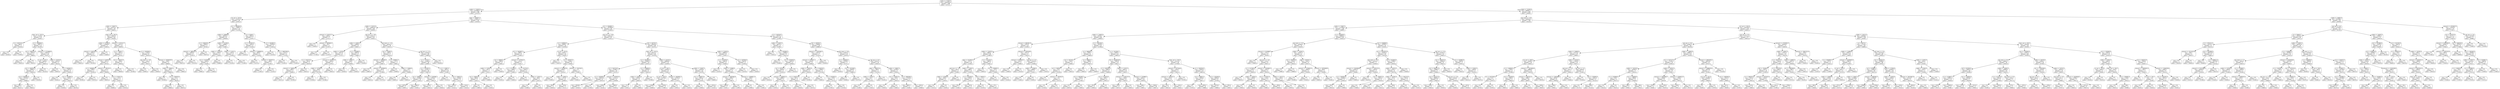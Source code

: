 digraph Tree {
node [shape=box, style="rounded", color="black", fontname=helvetica] ;
edge [fontname=helvetica] ;
0 [label="settle <= 13282.5\nmse = 2042252.8\nsamples = 589\nvalue = 13713.1"] ;
1 [label="settle <= 11605.0\nmse = 813589.5\nsamples = 186\nvalue = 12112.6"] ;
0 -> 1 [labeldistance=2.5, labelangle=45, headlabel="True"] ;
2 [label="cnt_val <= 101.8\nmse = 232521.0\nsamples = 45\nvalue = 10701.4"] ;
1 -> 2 ;
3 [label="settle <= 10457.5\nmse = 142375.2\nsamples = 30\nvalue = 10463.1"] ;
2 -> 3 ;
4 [label="town_val <= 101.4\nmse = 17105.0\nsamples = 14\nvalue = 10164.3"] ;
3 -> 4 ;
5 [label="oi <= 267533.0\nmse = 800.0\nsamples = 2\nvalue = 10330.0"] ;
4 -> 5 ;
6 [label="mse = 0.0\nsamples = 1\nvalue = 10350.0"] ;
5 -> 6 ;
7 [label="mse = 0.0\nsamples = 1\nvalue = 10290.0"] ;
5 -> 7 ;
8 [label="oi <= 240060.0\nmse = 14817.2\nsamples = 12\nvalue = 10139.5"] ;
4 -> 8 ;
9 [label="vol <= 366352.0\nmse = 2025.0\nsamples = 2\nvalue = 9980.0"] ;
8 -> 9 ;
10 [label="mse = 0.0\nsamples = 1\nvalue = 10025.0"] ;
9 -> 10 ;
11 [label="mse = 0.0\nsamples = 1\nvalue = 9935.0"] ;
9 -> 11 ;
12 [label="amount <= 1715869.6\nmse = 13097.8\nsamples = 10\nvalue = 10157.2"] ;
8 -> 12 ;
13 [label="nt_val <= 101.5\nmse = 8836.0\nsamples = 5\nvalue = 10097.0"] ;
12 -> 13 ;
14 [label="vol <= 320035.0\nmse = 10992.2\nsamples = 4\nvalue = 10093.8"] ;
13 -> 14 ;
15 [label="vol <= 283095.0\nmse = 15534.0\nsamples = 3\nvalue = 10066.0"] ;
14 -> 15 ;
16 [label="mse = 506.2\nsamples = 2\nvalue = 10127.5"] ;
15 -> 16 ;
17 [label="mse = 0.0\nsamples = 1\nvalue = 9820.0"] ;
15 -> 17 ;
18 [label="mse = 0.0\nsamples = 1\nvalue = 10140.0"] ;
14 -> 18 ;
19 [label="mse = 0.0\nsamples = 1\nvalue = 10110.0"] ;
13 -> 19 ;
20 [label="settle <= 10150.0\nmse = 8225.0\nsamples = 5\nvalue = 10232.5"] ;
12 -> 20 ;
21 [label="mse = 0.0\nsamples = 1\nvalue = 10035.0"] ;
20 -> 21 ;
22 [label="oi <= 242665.0\nmse = 3031.6\nsamples = 4\nvalue = 10260.7"] ;
20 -> 22 ;
23 [label="mse = 0.0\nsamples = 1\nvalue = 10365.0"] ;
22 -> 23 ;
24 [label="vol <= 352985.0\nmse = 1422.2\nsamples = 3\nvalue = 10243.3"] ;
22 -> 24 ;
25 [label="mse = 0.0\nsamples = 1\nvalue = 10190.0"] ;
24 -> 25 ;
26 [label="mse = 0.0\nsamples = 2\nvalue = 10270.0"] ;
24 -> 26 ;
27 [label="town_val <= 101.4\nmse = 74803.5\nsamples = 16\nvalue = 10790.2"] ;
3 -> 27 ;
28 [label="settle <= 11190.0\nmse = 172836.0\nsamples = 3\nvalue = 11093.0"] ;
27 -> 28 ;
29 [label="amount <= 603755.5\nmse = 2450.0\nsamples = 2\nvalue = 10755.0"] ;
28 -> 29 ;
30 [label="mse = 0.0\nsamples = 1\nvalue = 10825.0"] ;
29 -> 30 ;
31 [label="mse = 0.0\nsamples = 1\nvalue = 10720.0"] ;
29 -> 31 ;
32 [label="mse = 0.0\nsamples = 1\nvalue = 11600.0"] ;
28 -> 32 ;
33 [label="amount <= 971517.7\nmse = 6571.5\nsamples = 13\nvalue = 10695.6"] ;
27 -> 33 ;
34 [label="pi <= 33043.7\nmse = 2833.3\nsamples = 7\nvalue = 10741.7"] ;
33 -> 34 ;
35 [label="amount <= 624531.2\nmse = 1813.3\nsamples = 5\nvalue = 10722.1"] ;
34 -> 35 ;
36 [label="oi <= 200982.0\nmse = 200.0\nsamples = 2\nvalue = 10765.0"] ;
35 -> 36 ;
37 [label="mse = 0.0\nsamples = 1\nvalue = 10785.0"] ;
36 -> 37 ;
38 [label="mse = 0.0\nsamples = 1\nvalue = 10755.0"] ;
36 -> 38 ;
39 [label="amount <= 795125.2\nmse = 612.5\nsamples = 3\nvalue = 10690.0"] ;
35 -> 39 ;
40 [label="mse = 0.0\nsamples = 1\nvalue = 10655.0"] ;
39 -> 40 ;
41 [label="vol <= 177611.0\nmse = 272.2\nsamples = 2\nvalue = 10701.7"] ;
39 -> 41 ;
42 [label="mse = 0.0\nsamples = 1\nvalue = 10690.0"] ;
41 -> 42 ;
43 [label="mse = 0.0\nsamples = 1\nvalue = 10725.0"] ;
41 -> 43 ;
44 [label="vol <= 138327.0\nmse = 400.0\nsamples = 2\nvalue = 10810.0"] ;
34 -> 44 ;
45 [label="mse = 0.0\nsamples = 1\nvalue = 10830.0"] ;
44 -> 45 ;
46 [label="mse = 0.0\nsamples = 1\nvalue = 10790.0"] ;
44 -> 46 ;
47 [label="oi <= 242099.0\nmse = 5148.0\nsamples = 6\nvalue = 10636.4"] ;
33 -> 47 ;
48 [label="ppi_mom <= -0.6\nmse = 1056.2\nsamples = 2\nvalue = 10527.5"] ;
47 -> 48 ;
49 [label="mse = 0.0\nsamples = 1\nvalue = 10495.0"] ;
48 -> 49 ;
50 [label="mse = 0.0\nsamples = 1\nvalue = 10560.0"] ;
48 -> 50 ;
51 [label="amount <= 2050678.9\nmse = 140.0\nsamples = 4\nvalue = 10680.0"] ;
47 -> 51 ;
52 [label="settle <= 10662.5\nmse = 104.7\nsamples = 3\nvalue = 10683.8"] ;
51 -> 52 ;
53 [label="mse = 0.0\nsamples = 1\nvalue = 10700.0"] ;
52 -> 53 ;
54 [label="vol <= 218670.0\nmse = 22.2\nsamples = 2\nvalue = 10678.3"] ;
52 -> 54 ;
55 [label="mse = 0.0\nsamples = 1\nvalue = 10685.0"] ;
54 -> 55 ;
56 [label="mse = 0.0\nsamples = 1\nvalue = 10675.0"] ;
54 -> 56 ;
57 [label="mse = 0.0\nsamples = 1\nvalue = 10665.0"] ;
51 -> 57 ;
58 [label="m1 <= 402043.0\nmse = 71887.6\nsamples = 15\nvalue = 11178.2"] ;
2 -> 58 ;
59 [label="settle <= 10900.0\nmse = 38432.2\nsamples = 8\nvalue = 10958.6"] ;
58 -> 59 ;
60 [label="oi <= 226034.0\nmse = 6056.2\nsamples = 3\nvalue = 10742.5"] ;
59 -> 60 ;
61 [label="amount <= 489152.2\nmse = 6050.0\nsamples = 2\nvalue = 10765.0"] ;
60 -> 61 ;
62 [label="mse = 0.0\nsamples = 1\nvalue = 10875.0"] ;
61 -> 62 ;
63 [label="mse = 0.0\nsamples = 1\nvalue = 10710.0"] ;
61 -> 63 ;
64 [label="mse = 0.0\nsamples = 1\nvalue = 10675.0"] ;
60 -> 64 ;
65 [label="settle <= 11140.0\nmse = 14984.7\nsamples = 5\nvalue = 11082.1"] ;
59 -> 65 ;
66 [label="settle <= 11025.0\nmse = 1764.0\nsamples = 3\nvalue = 11009.0"] ;
65 -> 66 ;
67 [label="vol <= 131369.0\nmse = 2005.6\nsamples = 2\nvalue = 11028.3"] ;
66 -> 67 ;
68 [label="mse = 0.0\nsamples = 1\nvalue = 10965.0"] ;
67 -> 68 ;
69 [label="mse = 0.0\nsamples = 1\nvalue = 11060.0"] ;
67 -> 69 ;
70 [label="mse = 0.0\nsamples = 1\nvalue = 10980.0"] ;
66 -> 70 ;
71 [label="settle <= 11297.5\nmse = 1225.0\nsamples = 2\nvalue = 11265.0"] ;
65 -> 71 ;
72 [label="mse = 0.0\nsamples = 1\nvalue = 11230.0"] ;
71 -> 72 ;
73 [label="mse = 0.0\nsamples = 1\nvalue = 11300.0"] ;
71 -> 73 ;
74 [label="pi <= 9249.5\nmse = 8942.6\nsamples = 7\nvalue = 11397.7"] ;
58 -> 74 ;
75 [label="oi <= 227023.0\nmse = 2925.0\nsamples = 4\nvalue = 11350.0"] ;
74 -> 75 ;
76 [label="mse = 0.0\nsamples = 1\nvalue = 11455.0"] ;
75 -> 76 ;
77 [label="amount <= 668903.6\nmse = 864.0\nsamples = 3\nvalue = 11329.0"] ;
75 -> 77 ;
78 [label="mse = 0.0\nsamples = 1\nvalue = 11275.0"] ;
77 -> 78 ;
79 [label="amount <= 762075.4\nmse = 168.8\nsamples = 2\nvalue = 11342.5"] ;
77 -> 79 ;
80 [label="mse = 0.0\nsamples = 1\nvalue = 11365.0"] ;
79 -> 80 ;
81 [label="mse = 0.0\nsamples = 1\nvalue = 11335.0"] ;
79 -> 81 ;
82 [label="oi <= 126385.0\nmse = 10150.0\nsamples = 3\nvalue = 11455.0"] ;
74 -> 82 ;
83 [label="mse = 0.0\nsamples = 1\nvalue = 11570.0"] ;
82 -> 83 ;
84 [label="m2 <= 2087200.0\nmse = 2222.2\nsamples = 2\nvalue = 11378.3"] ;
82 -> 84 ;
85 [label="mse = 0.0\nsamples = 1\nvalue = 11345.0"] ;
84 -> 85 ;
86 [label="mse = 0.0\nsamples = 1\nvalue = 11445.0"] ;
84 -> 86 ;
87 [label="gdp <= 329657.2\nmse = 214811.4\nsamples = 141\nvalue = 12534.0"] ;
1 -> 87 ;
88 [label="settle <= 12215.0\nmse = 104614.9\nsamples = 48\nvalue = 12959.4"] ;
87 -> 88 ;
89 [label="amount <= 510717.3\nmse = 2605.6\nsamples = 3\nvalue = 11711.7"] ;
88 -> 89 ;
90 [label="mse = 0.0\nsamples = 1\nvalue = 11640.0"] ;
89 -> 90 ;
91 [label="amount <= 805662.2\nmse = 56.2\nsamples = 2\nvalue = 11747.5"] ;
89 -> 91 ;
92 [label="mse = 0.0\nsamples = 1\nvalue = 11740.0"] ;
91 -> 92 ;
93 [label="mse = 0.0\nsamples = 1\nvalue = 11755.0"] ;
91 -> 93 ;
94 [label="ppi_accu <= -4.6\nmse = 35267.3\nsamples = 45\nvalue = 13016.1"] ;
88 -> 94 ;
95 [label="settle <= 12922.5\nmse = 22856.2\nsamples = 9\nvalue = 12807.5"] ;
94 -> 95 ;
96 [label="settle <= 12720.0\nmse = 4527.6\nsamples = 6\nvalue = 12722.1"] ;
95 -> 96 ;
97 [label="oi <= 124175.0\nmse = 825.0\nsamples = 3\nvalue = 12670.0"] ;
96 -> 97 ;
98 [label="amount <= 166913.3\nmse = 200.0\nsamples = 2\nvalue = 12685.0"] ;
97 -> 98 ;
99 [label="mse = 0.0\nsamples = 1\nvalue = 12675.0"] ;
98 -> 99 ;
100 [label="mse = 0.0\nsamples = 1\nvalue = 12705.0"] ;
98 -> 100 ;
101 [label="mse = 0.0\nsamples = 1\nvalue = 12625.0"] ;
97 -> 101 ;
102 [label="amount <= 221657.6\nmse = 1005.6\nsamples = 3\nvalue = 12791.7"] ;
96 -> 102 ;
103 [label="settle <= 12760.0\nmse = 100.0\nsamples = 2\nvalue = 12770.0"] ;
102 -> 103 ;
104 [label="mse = 0.0\nsamples = 1\nvalue = 12760.0"] ;
103 -> 104 ;
105 [label="mse = 0.0\nsamples = 1\nvalue = 12780.0"] ;
103 -> 105 ;
106 [label="mse = 0.0\nsamples = 1\nvalue = 12835.0"] ;
102 -> 106 ;
107 [label="oi <= 135098.0\nmse = 8955.6\nsamples = 3\nvalue = 13006.7"] ;
95 -> 107 ;
108 [label="settle <= 12962.5\nmse = 100.0\nsamples = 2\nvalue = 12940.0"] ;
107 -> 108 ;
109 [label="mse = 0.0\nsamples = 1\nvalue = 12930.0"] ;
108 -> 109 ;
110 [label="mse = 0.0\nsamples = 1\nvalue = 12950.0"] ;
108 -> 110 ;
111 [label="mse = 0.0\nsamples = 1\nvalue = 13140.0"] ;
107 -> 111 ;
112 [label="ppi_mom <= -1.0\nmse = 28322.4\nsamples = 36\nvalue = 13053.4"] ;
94 -> 112 ;
113 [label="vol <= 37005.0\nmse = 1665.2\nsamples = 7\nvalue = 12834.4"] ;
112 -> 113 ;
114 [label="amount <= 185064.0\nmse = 1368.8\nsamples = 4\nvalue = 12807.5"] ;
113 -> 114 ;
115 [label="mse = 0.0\nsamples = 1\nvalue = 12865.0"] ;
114 -> 115 ;
116 [label="amount <= 203844.9\nmse = 355.6\nsamples = 3\nvalue = 12788.3"] ;
114 -> 116 ;
117 [label="mse = 0.0\nsamples = 1\nvalue = 12815.0"] ;
116 -> 117 ;
118 [label="mse = 0.0\nsamples = 2\nvalue = 12775.0"] ;
116 -> 118 ;
119 [label="oi <= 145861.0\nmse = 517.2\nsamples = 3\nvalue = 12861.2"] ;
113 -> 119 ;
120 [label="mse = 0.0\nsamples = 1\nvalue = 12900.0"] ;
119 -> 120 ;
121 [label="settle <= 12840.0\nmse = 22.2\nsamples = 2\nvalue = 12848.3"] ;
119 -> 121 ;
122 [label="mse = 0.0\nsamples = 1\nvalue = 12845.0"] ;
121 -> 122 ;
123 [label="mse = 0.0\nsamples = 1\nvalue = 12855.0"] ;
121 -> 123 ;
124 [label="ppi_accu <= 3.5\nmse = 23438.0\nsamples = 29\nvalue = 13089.9"] ;
112 -> 124 ;
125 [label="si <= 77722.2\nmse = 19340.9\nsamples = 28\nvalue = 13099.7"] ;
124 -> 125 ;
126 [label="oi <= 143397.0\nmse = 21322.2\nsamples = 18\nvalue = 13067.9"] ;
125 -> 126 ;
127 [label="vol <= 34082.0\nmse = 15184.0\nsamples = 14\nvalue = 13104.3"] ;
126 -> 127 ;
128 [label="mse = 6074.0\nsamples = 7\nvalue = 12997.1"] ;
127 -> 128 ;
129 [label="mse = 2962.9\nsamples = 7\nvalue = 13204.3"] ;
127 -> 129 ;
130 [label="amount <= 539788.1\nmse = 4756.0\nsamples = 4\nvalue = 12857.0"] ;
126 -> 130 ;
131 [label="mse = 3516.7\nsamples = 3\nvalue = 12815.0"] ;
130 -> 131 ;
132 [label="mse = 0.0\nsamples = 1\nvalue = 12920.0"] ;
130 -> 132 ;
133 [label="pi <= 13997.4\nmse = 4633.1\nsamples = 10\nvalue = 13182.7"] ;
125 -> 133 ;
134 [label="mse = 0.0\nsamples = 1\nvalue = 13315.0"] ;
133 -> 134 ;
135 [label="vol <= 29453.0\nmse = 3438.9\nsamples = 9\nvalue = 13171.7"] ;
133 -> 135 ;
136 [label="mse = 3475.0\nsamples = 5\nvalue = 13152.5"] ;
135 -> 136 ;
137 [label="mse = 1162.5\nsamples = 4\nvalue = 13210.0"] ;
135 -> 137 ;
138 [label="mse = 0.0\nsamples = 1\nvalue = 12630.0"] ;
124 -> 138 ;
139 [label="m1 <= 459995.1\nmse = 145398.8\nsamples = 93\nvalue = 12340.9"] ;
87 -> 139 ;
140 [label="ppi_accu <= -4.8\nmse = 69923.4\nsamples = 67\nvalue = 12191.2"] ;
139 -> 140 ;
141 [label="oi <= 129944.0\nmse = 8928.1\nsamples = 19\nvalue = 11978.8"] ;
140 -> 141 ;
142 [label="m1 <= 363605.3\nmse = 2085.2\nsamples = 9\nvalue = 11904.3"] ;
141 -> 142 ;
143 [label="vol <= 44682.0\nmse = 1660.9\nsamples = 4\nvalue = 11891.2"] ;
142 -> 143 ;
144 [label="settle <= 11932.5\nmse = 547.2\nsamples = 3\nvalue = 11911.7"] ;
143 -> 144 ;
145 [label="vol <= 29043.0\nmse = 468.8\nsamples = 2\nvalue = 11922.5"] ;
144 -> 145 ;
146 [label="mse = 0.0\nsamples = 1\nvalue = 11885.0"] ;
145 -> 146 ;
147 [label="mse = 0.0\nsamples = 1\nvalue = 11935.0"] ;
145 -> 147 ;
148 [label="mse = 0.0\nsamples = 1\nvalue = 11890.0"] ;
144 -> 148 ;
149 [label="mse = 0.0\nsamples = 1\nvalue = 11830.0"] ;
143 -> 149 ;
150 [label="amount <= 127916.4\nmse = 2122.2\nsamples = 5\nvalue = 11921.7"] ;
142 -> 150 ;
151 [label="oi <= 117360.0\nmse = 1806.2\nsamples = 2\nvalue = 11892.5"] ;
150 -> 151 ;
152 [label="mse = 0.0\nsamples = 1\nvalue = 11935.0"] ;
151 -> 152 ;
153 [label="mse = 0.0\nsamples = 1\nvalue = 11850.0"] ;
151 -> 153 ;
154 [label="oi <= 112735.0\nmse = 1642.2\nsamples = 3\nvalue = 11936.2"] ;
150 -> 154 ;
155 [label="mse = 0.0\nsamples = 1\nvalue = 12005.0"] ;
154 -> 155 ;
156 [label="settle <= 11957.5\nmse = 88.9\nsamples = 2\nvalue = 11913.3"] ;
154 -> 156 ;
157 [label="mse = 0.0\nsamples = 1\nvalue = 11900.0"] ;
156 -> 157 ;
158 [label="mse = 0.0\nsamples = 1\nvalue = 11920.0"] ;
156 -> 158 ;
159 [label="nt_val <= 101.8\nmse = 6583.3\nsamples = 10\nvalue = 12036.7"] ;
141 -> 159 ;
160 [label="mse = 0.0\nsamples = 1\nvalue = 11825.0"] ;
159 -> 160 ;
161 [label="oi <= 149707.0\nmse = 4180.1\nsamples = 9\nvalue = 12049.1"] ;
159 -> 161 ;
162 [label="amount <= 103852.8\nmse = 2358.3\nsamples = 7\nvalue = 12076.2"] ;
161 -> 162 ;
163 [label="mse = 0.0\nsamples = 1\nvalue = 11995.0"] ;
162 -> 163 ;
164 [label="settle <= 12082.5\nmse = 1371.9\nsamples = 6\nvalue = 12090.9"] ;
162 -> 164 ;
165 [label="mse = 394.0\nsamples = 3\nvalue = 12054.0"] ;
164 -> 165 ;
166 [label="mse = 105.6\nsamples = 3\nvalue = 12121.7"] ;
164 -> 166 ;
167 [label="amount <= 193730.5\nmse = 4.7\nsamples = 2\nvalue = 11961.2"] ;
161 -> 167 ;
168 [label="mse = 0.0\nsamples = 1\nvalue = 11965.0"] ;
167 -> 168 ;
169 [label="mse = 0.0\nsamples = 1\nvalue = 11960.0"] ;
167 -> 169 ;
170 [label="m0 <= 64735.9\nmse = 69242.8\nsamples = 48\nvalue = 12274.1"] ;
140 -> 170 ;
171 [label="town_val <= 101.9\nmse = 69227.2\nsamples = 40\nvalue = 12314.8"] ;
170 -> 171 ;
172 [label="oi <= 191226.0\nmse = 42095.2\nsamples = 19\nvalue = 12435.3"] ;
171 -> 172 ;
173 [label="oi <= 163110.0\nmse = 37395.7\nsamples = 14\nvalue = 12372.1"] ;
172 -> 173 ;
174 [label="oi <= 150589.0\nmse = 38314.4\nsamples = 6\nvalue = 12475.4"] ;
173 -> 174 ;
175 [label="mse = 26540.2\nsamples = 5\nvalue = 12418.5"] ;
174 -> 175 ;
176 [label="mse = 0.0\nsamples = 1\nvalue = 12760.0"] ;
174 -> 176 ;
177 [label="amount <= 935874.5\nmse = 15121.4\nsamples = 8\nvalue = 12268.8"] ;
173 -> 177 ;
178 [label="mse = 9394.4\nsamples = 6\nvalue = 12218.3"] ;
177 -> 178 ;
179 [label="mse = 1800.0\nsamples = 2\nvalue = 12420.0"] ;
177 -> 179 ;
180 [label="oi <= 234849.0\nmse = 8218.8\nsamples = 5\nvalue = 12625.0"] ;
172 -> 180 ;
181 [label="settle <= 12655.0\nmse = 5470.4\nsamples = 4\nvalue = 12602.9"] ;
180 -> 181 ;
182 [label="mse = 717.2\nsamples = 3\nvalue = 12541.2"] ;
181 -> 182 ;
183 [label="mse = 0.0\nsamples = 1\nvalue = 12685.0"] ;
181 -> 183 ;
184 [label="mse = 0.0\nsamples = 1\nvalue = 12780.0"] ;
180 -> 184 ;
185 [label="settle <= 12235.0\nmse = 68604.8\nsamples = 21\nvalue = 12204.6"] ;
171 -> 185 ;
186 [label="nt_val <= 102.2\nmse = 24302.6\nsamples = 9\nvalue = 11942.1"] ;
185 -> 186 ;
187 [label="nt_val <= 102.0\nmse = 10774.0\nsamples = 7\nvalue = 11996.8"] ;
186 -> 187 ;
188 [label="mse = 11944.4\nsamples = 5\nvalue = 12000.0"] ;
187 -> 188 ;
189 [label="mse = 5256.2\nsamples = 2\nvalue = 11982.5"] ;
187 -> 189 ;
190 [label="amount <= 893991.2\nmse = 22755.6\nsamples = 2\nvalue = 11741.7"] ;
186 -> 190 ;
191 [label="mse = 0.0\nsamples = 1\nvalue = 11955.0"] ;
190 -> 191 ;
192 [label="mse = 0.0\nsamples = 1\nvalue = 11635.0"] ;
190 -> 192 ;
193 [label="settle <= 12487.5\nmse = 21618.8\nsamples = 12\nvalue = 12379.5"] ;
185 -> 193 ;
194 [label="m1 <= 418877.8\nmse = 2832.8\nsamples = 11\nvalue = 12334.7"] ;
193 -> 194 ;
195 [label="mse = 0.0\nsamples = 1\nvalue = 12400.0"] ;
194 -> 195 ;
196 [label="mse = 2415.6\nsamples = 10\nvalue = 12322.5"] ;
194 -> 196 ;
197 [label="mse = 0.0\nsamples = 1\nvalue = 12805.0"] ;
193 -> 197 ;
198 [label="settle <= 12205.0\nmse = 28882.9\nsamples = 8\nvalue = 12092.3"] ;
170 -> 198 ;
199 [label="oi <= 213478.0\nmse = 5683.9\nsamples = 6\nvalue = 12000.5"] ;
198 -> 199 ;
200 [label="mse = 0.0\nsamples = 1\nvalue = 12145.0"] ;
199 -> 200 ;
201 [label="settle <= 11980.0\nmse = 1272.2\nsamples = 5\nvalue = 11968.3"] ;
199 -> 201 ;
202 [label="amount <= 960366.8\nmse = 1956.2\nsamples = 3\nvalue = 11947.5"] ;
201 -> 202 ;
203 [label="mse = 1605.6\nsamples = 2\nvalue = 11931.7"] ;
202 -> 203 ;
204 [label="mse = 0.0\nsamples = 1\nvalue = 11995.0"] ;
202 -> 204 ;
205 [label="amount <= 1009811.4\nmse = 100.0\nsamples = 2\nvalue = 11985.0"] ;
201 -> 205 ;
206 [label="mse = 0.0\nsamples = 1\nvalue = 11990.0"] ;
205 -> 206 ;
207 [label="mse = 0.0\nsamples = 1\nvalue = 11965.0"] ;
205 -> 207 ;
208 [label="vol <= 107936.0\nmse = 5625.0\nsamples = 2\nvalue = 12345.0"] ;
198 -> 208 ;
209 [label="mse = 0.0\nsamples = 1\nvalue = 12270.0"] ;
208 -> 209 ;
210 [label="mse = 0.0\nsamples = 1\nvalue = 12420.0"] ;
208 -> 210 ;
211 [label="oi <= 142524.5\nmse = 102771.7\nsamples = 26\nvalue = 12790.1"] ;
139 -> 211 ;
212 [label="settle <= 11947.5\nmse = 96572.2\nsamples = 6\nvalue = 12306.7"] ;
211 -> 212 ;
213 [label="mse = 0.0\nsamples = 1\nvalue = 11655.0"] ;
212 -> 213 ;
214 [label="oi <= 120586.0\nmse = 13966.0\nsamples = 5\nvalue = 12437.0"] ;
212 -> 214 ;
215 [label="mse = 0.0\nsamples = 1\nvalue = 12585.0"] ;
214 -> 215 ;
216 [label="m1 <= 575650.0\nmse = 10612.5\nsamples = 4\nvalue = 12400.0"] ;
214 -> 216 ;
217 [label="vol <= 87555.5\nmse = 6050.0\nsamples = 3\nvalue = 12355.0"] ;
216 -> 217 ;
218 [label="mse = 0.0\nsamples = 1\nvalue = 12410.0"] ;
217 -> 218 ;
219 [label="amount <= 660615.2\nmse = 6806.2\nsamples = 2\nvalue = 12327.5"] ;
217 -> 219 ;
220 [label="mse = 0.0\nsamples = 1\nvalue = 12245.0"] ;
219 -> 220 ;
221 [label="mse = 0.0\nsamples = 1\nvalue = 12410.0"] ;
219 -> 221 ;
222 [label="mse = 0.0\nsamples = 1\nvalue = 12535.0"] ;
216 -> 222 ;
223 [label="m0 <= 64559.2\nmse = 51890.8\nsamples = 20\nvalue = 12880.8"] ;
211 -> 223 ;
224 [label="amount <= 1243394.3\nmse = 11875.0\nsamples = 7\nvalue = 12725.0"] ;
223 -> 224 ;
225 [label="amount <= 975831.1\nmse = 4164.0\nsamples = 6\nvalue = 12684.0"] ;
224 -> 225 ;
226 [label="settle <= 12655.0\nmse = 5010.0\nsamples = 3\nvalue = 12650.0"] ;
225 -> 226 ;
227 [label="oi <= 234237.0\nmse = 567.2\nsamples = 2\nvalue = 12616.2"] ;
226 -> 227 ;
228 [label="mse = 0.0\nsamples = 1\nvalue = 12630.0"] ;
227 -> 228 ;
229 [label="mse = 0.0\nsamples = 1\nvalue = 12575.0"] ;
227 -> 229 ;
230 [label="mse = 0.0\nsamples = 1\nvalue = 12785.0"] ;
226 -> 230 ;
231 [label="oi <= 214634.0\nmse = 1006.0\nsamples = 3\nvalue = 12718.0"] ;
225 -> 231 ;
232 [label="mse = 0.0\nsamples = 1\nvalue = 12665.0"] ;
231 -> 232 ;
233 [label="oi <= 232505.0\nmse = 379.7\nsamples = 2\nvalue = 12731.2"] ;
231 -> 233 ;
234 [label="mse = 0.0\nsamples = 1\nvalue = 12765.0"] ;
233 -> 234 ;
235 [label="mse = 0.0\nsamples = 1\nvalue = 12720.0"] ;
233 -> 235 ;
236 [label="mse = 0.0\nsamples = 1\nvalue = 12930.0"] ;
224 -> 236 ;
237 [label="ppi_mom <= 0.0\nmse = 52603.2\nsamples = 13\nvalue = 12974.2"] ;
223 -> 237 ;
238 [label="oi <= 150026.5\nmse = 43354.7\nsamples = 3\nvalue = 12771.2"] ;
237 -> 238 ;
239 [label="mse = 0.0\nsamples = 1\nvalue = 12430.0"] ;
238 -> 239 ;
240 [label="vol <= 125198.5\nmse = 6050.0\nsamples = 2\nvalue = 12885.0"] ;
238 -> 240 ;
241 [label="mse = 0.0\nsamples = 1\nvalue = 12940.0"] ;
240 -> 241 ;
242 [label="mse = 0.0\nsamples = 1\nvalue = 12775.0"] ;
240 -> 242 ;
243 [label="ppi_yoy <= 4.4\nmse = 42037.5\nsamples = 10\nvalue = 13025.0"] ;
237 -> 243 ;
244 [label="gdp <= 598337.6\nmse = 190.0\nsamples = 3\nvalue = 13170.0"] ;
243 -> 244 ;
245 [label="settle <= 13162.5\nmse = 42.2\nsamples = 2\nvalue = 13176.2"] ;
244 -> 245 ;
246 [label="mse = 0.0\nsamples = 1\nvalue = 13180.0"] ;
245 -> 246 ;
247 [label="mse = 0.0\nsamples = 1\nvalue = 13165.0"] ;
245 -> 247 ;
248 [label="mse = 0.0\nsamples = 1\nvalue = 13145.0"] ;
244 -> 248 ;
249 [label="settle <= 12867.5\nmse = 47158.3\nsamples = 7\nvalue = 12959.1"] ;
243 -> 249 ;
250 [label="vol <= 233812.0\nmse = 50.0\nsamples = 2\nvalue = 12655.0"] ;
249 -> 250 ;
251 [label="mse = 0.0\nsamples = 1\nvalue = 12650.0"] ;
250 -> 251 ;
252 [label="mse = 0.0\nsamples = 1\nvalue = 12665.0"] ;
250 -> 252 ;
253 [label="oi <= 289348.0\nmse = 17143.4\nsamples = 5\nvalue = 13073.1"] ;
249 -> 253 ;
254 [label="mse = 6667.2\nsamples = 3\nvalue = 13186.2"] ;
253 -> 254 ;
255 [label="mse = 2025.0\nsamples = 2\nvalue = 12960.0"] ;
253 -> 255 ;
256 [label="settle <= 15295.0\nmse = 890001.7\nsamples = 403\nvalue = 14448.1"] ;
0 -> 256 [labeldistance=2.5, labelangle=-45, headlabel="False"] ;
257 [label="ppi_mom <= -0.0\nmse = 208345.2\nsamples = 345\nvalue = 14124.4"] ;
256 -> 257 ;
258 [label="settle <= 13967.5\nmse = 117548.8\nsamples = 126\nvalue = 13849.5"] ;
257 -> 258 ;
259 [label="settle <= 13605.0\nmse = 44193.7\nsamples = 86\nvalue = 13666.8"] ;
258 -> 259 ;
260 [label="amount <= 865401.8\nmse = 5323.9\nsamples = 25\nvalue = 13395.0"] ;
259 -> 260 ;
261 [label="settle <= 13435.0\nmse = 3686.0\nsamples = 20\nvalue = 13380.9"] ;
260 -> 261 ;
262 [label="gdp <= 212283.5\nmse = 1271.7\nsamples = 16\nvalue = 13356.2"] ;
261 -> 262 ;
263 [label="ppi_accu <= -2.6\nmse = 205.6\nsamples = 3\nvalue = 13296.7"] ;
262 -> 263 ;
264 [label="settle <= 13295.0\nmse = 100.0\nsamples = 2\nvalue = 13305.0"] ;
263 -> 264 ;
265 [label="mse = 0.0\nsamples = 1\nvalue = 13315.0"] ;
264 -> 265 ;
266 [label="mse = 0.0\nsamples = 1\nvalue = 13295.0"] ;
264 -> 266 ;
267 [label="mse = 0.0\nsamples = 1\nvalue = 13280.0"] ;
263 -> 267 ;
268 [label="settle <= 13387.5\nmse = 889.0\nsamples = 13\nvalue = 13363.9"] ;
262 -> 268 ;
269 [label="oi <= 235269.0\nmse = 834.9\nsamples = 9\nvalue = 13351.3"] ;
268 -> 269 ;
270 [label="mse = 591.4\nsamples = 7\nvalue = 13364.4"] ;
269 -> 270 ;
271 [label="mse = 555.6\nsamples = 2\nvalue = 13331.7"] ;
269 -> 271 ;
272 [label="m0 <= 59924.2\nmse = 137.5\nsamples = 4\nvalue = 13387.5"] ;
268 -> 272 ;
273 [label="mse = 0.0\nsamples = 1\nvalue = 13370.0"] ;
272 -> 273 ;
274 [label="mse = 47.2\nsamples = 3\nvalue = 13393.3"] ;
272 -> 274 ;
275 [label="oi <= 111216.5\nmse = 3085.9\nsamples = 4\nvalue = 13461.2"] ;
261 -> 275 ;
276 [label="mse = 0.0\nsamples = 1\nvalue = 13605.0"] ;
275 -> 276 ;
277 [label="m1 <= 539945.2\nmse = 153.1\nsamples = 3\nvalue = 13440.7"] ;
275 -> 277 ;
278 [label="mse = 0.0\nsamples = 2\nvalue = 13455.0"] ;
277 -> 278 ;
279 [label="mse = 0.0\nsamples = 1\nvalue = 13430.0"] ;
277 -> 279 ;
280 [label="amount <= 930140.6\nmse = 7911.0\nsamples = 5\nvalue = 13443.0"] ;
260 -> 280 ;
281 [label="amount <= 879010.3\nmse = 625.0\nsamples = 2\nvalue = 13485.0"] ;
280 -> 281 ;
282 [label="mse = 0.0\nsamples = 1\nvalue = 13460.0"] ;
281 -> 282 ;
283 [label="mse = 0.0\nsamples = 1\nvalue = 13510.0"] ;
281 -> 283 ;
284 [label="ppi_yoy <= 1.4\nmse = 12225.0\nsamples = 3\nvalue = 13380.0"] ;
280 -> 284 ;
285 [label="settle <= 13380.0\nmse = 2688.9\nsamples = 2\nvalue = 13321.7"] ;
284 -> 285 ;
286 [label="mse = 0.0\nsamples = 1\nvalue = 13285.0"] ;
285 -> 286 ;
287 [label="mse = 0.0\nsamples = 1\nvalue = 13395.0"] ;
285 -> 287 ;
288 [label="mse = 0.0\nsamples = 1\nvalue = 13555.0"] ;
284 -> 288 ;
289 [label="oi <= 144128.0\nmse = 10539.5\nsamples = 61\nvalue = 13796.8"] ;
259 -> 289 ;
290 [label="oi <= 96840.0\nmse = 2266.7\nsamples = 6\nvalue = 13680.0"] ;
289 -> 290 ;
291 [label="vol <= 35724.0\nmse = 1704.7\nsamples = 4\nvalue = 13696.2"] ;
290 -> 291 ;
292 [label="vol <= 24026.5\nmse = 16.7\nsamples = 3\nvalue = 13720.0"] ;
291 -> 292 ;
293 [label="mse = 0.0\nsamples = 1\nvalue = 13725.0"] ;
292 -> 293 ;
294 [label="amount <= 192542.9\nmse = 6.2\nsamples = 2\nvalue = 13717.5"] ;
292 -> 294 ;
295 [label="mse = 0.0\nsamples = 1\nvalue = 13720.0"] ;
294 -> 295 ;
296 [label="mse = 0.0\nsamples = 1\nvalue = 13715.0"] ;
294 -> 296 ;
297 [label="mse = 0.0\nsamples = 1\nvalue = 13625.0"] ;
291 -> 297 ;
298 [label="oi <= 99825.5\nmse = 1806.2\nsamples = 2\nvalue = 13647.5"] ;
290 -> 298 ;
299 [label="mse = 0.0\nsamples = 1\nvalue = 13605.0"] ;
298 -> 299 ;
300 [label="mse = 0.0\nsamples = 1\nvalue = 13690.0"] ;
298 -> 300 ;
301 [label="si <= 321456.7\nmse = 10097.7\nsamples = 55\nvalue = 13805.0"] ;
289 -> 301 ;
302 [label="m2 <= 1624618.9\nmse = 7401.0\nsamples = 37\nvalue = 13827.3"] ;
301 -> 302 ;
303 [label="oi <= 226356.0\nmse = 5802.5\nsamples = 6\nvalue = 13890.6"] ;
302 -> 303 ;
304 [label="m1 <= 493285.1\nmse = 7656.2\nsamples = 2\nvalue = 13782.5"] ;
303 -> 304 ;
305 [label="mse = 0.0\nsamples = 1\nvalue = 13870.0"] ;
304 -> 305 ;
306 [label="mse = 0.0\nsamples = 1\nvalue = 13695.0"] ;
304 -> 306 ;
307 [label="vol <= 272634.0\nmse = 983.7\nsamples = 4\nvalue = 13921.4"] ;
303 -> 307 ;
308 [label="mse = 425.0\nsamples = 3\nvalue = 13945.0"] ;
307 -> 308 ;
309 [label="mse = 0.0\nsamples = 1\nvalue = 13890.0"] ;
307 -> 309 ;
310 [label="settle <= 13747.5\nmse = 6825.5\nsamples = 31\nvalue = 13815.7"] ;
302 -> 310 ;
311 [label="amount <= 1336137.9\nmse = 238.8\nsamples = 6\nvalue = 13670.7"] ;
310 -> 311 ;
312 [label="mse = 150.0\nsamples = 5\nvalue = 13675.0"] ;
311 -> 312 ;
313 [label="mse = 0.0\nsamples = 1\nvalue = 13645.0"] ;
311 -> 313 ;
314 [label="amount <= 733088.3\nmse = 3835.1\nsamples = 25\nvalue = 13839.9"] ;
310 -> 314 ;
315 [label="mse = 1462.1\nsamples = 5\nvalue = 13893.1"] ;
314 -> 315 ;
316 [label="mse = 3569.5\nsamples = 20\nvalue = 13827.4"] ;
314 -> 316 ;
317 [label="town_val <= 102.0\nmse = 12511.8\nsamples = 18\nvalue = 13758.8"] ;
301 -> 317 ;
318 [label="amount <= 877526.6\nmse = 2104.7\nsamples = 5\nvalue = 13651.2"] ;
317 -> 318 ;
319 [label="amount <= 704321.5\nmse = 970.4\nsamples = 4\nvalue = 13637.9"] ;
318 -> 319 ;
320 [label="mse = 42.2\nsamples = 2\nvalue = 13653.8"] ;
319 -> 320 ;
321 [label="mse = 1422.2\nsamples = 2\nvalue = 13616.7"] ;
319 -> 321 ;
322 [label="mse = 0.0\nsamples = 1\nvalue = 13745.0"] ;
318 -> 322 ;
323 [label="oi <= 228356.0\nmse = 10203.2\nsamples = 13\nvalue = 13801.8"] ;
317 -> 323 ;
324 [label="vol <= 99001.0\nmse = 5650.0\nsamples = 7\nvalue = 13871.7"] ;
323 -> 324 ;
325 [label="mse = 0.0\nsamples = 1\nvalue = 13755.0"] ;
324 -> 325 ;
326 [label="mse = 4442.2\nsamples = 6\nvalue = 13886.2"] ;
324 -> 326 ;
327 [label="vol <= 126209.0\nmse = 6656.6\nsamples = 6\nvalue = 13744.5"] ;
323 -> 327 ;
328 [label="mse = 6574.0\nsamples = 3\nvalue = 13806.0"] ;
327 -> 328 ;
329 [label="mse = 955.6\nsamples = 3\nvalue = 13693.3"] ;
327 -> 329 ;
330 [label="oi <= 283658.0\nmse = 36865.4\nsamples = 40\nvalue = 14263.4"] ;
258 -> 330 ;
331 [label="ppi_mom <= -0.3\nmse = 26506.6\nsamples = 15\nvalue = 14164.4"] ;
330 -> 331 ;
332 [label="amount <= 614989.5\nmse = 1712.1\nsamples = 9\nvalue = 14036.2"] ;
331 -> 332 ;
333 [label="mse = 0.0\nsamples = 1\nvalue = 14085.0"] ;
332 -> 333 ;
334 [label="ppi_accu <= 3.6\nmse = 1510.7\nsamples = 8\nvalue = 14027.3"] ;
332 -> 334 ;
335 [label="oi <= 217282.0\nmse = 1516.7\nsamples = 3\nvalue = 14005.0"] ;
334 -> 335 ;
336 [label="mse = 0.0\nsamples = 1\nvalue = 14035.0"] ;
335 -> 336 ;
337 [label="settle <= 14042.5\nmse = 1600.0\nsamples = 2\nvalue = 13990.0"] ;
335 -> 337 ;
338 [label="mse = 0.0\nsamples = 1\nvalue = 13950.0"] ;
337 -> 338 ;
339 [label="mse = 0.0\nsamples = 1\nvalue = 14030.0"] ;
337 -> 339 ;
340 [label="amount <= 2163825.5\nmse = 1252.7\nsamples = 5\nvalue = 14035.6"] ;
334 -> 340 ;
341 [label="vol <= 171567.0\nmse = 516.0\nsamples = 3\nvalue = 14057.0"] ;
340 -> 341 ;
342 [label="mse = 0.0\nsamples = 1\nvalue = 14085.0"] ;
341 -> 342 ;
343 [label="mse = 400.0\nsamples = 2\nvalue = 14050.0"] ;
341 -> 343 ;
344 [label="settle <= 14127.5\nmse = 450.0\nsamples = 2\nvalue = 14000.0"] ;
340 -> 344 ;
345 [label="mse = 0.0\nsamples = 1\nvalue = 13970.0"] ;
344 -> 345 ;
346 [label="mse = 0.0\nsamples = 1\nvalue = 14015.0"] ;
344 -> 346 ;
347 [label="settle <= 14202.5\nmse = 16247.2\nsamples = 6\nvalue = 14303.3"] ;
331 -> 347 ;
348 [label="vol <= 195434.0\nmse = 2256.2\nsamples = 2\nvalue = 14032.5"] ;
347 -> 348 ;
349 [label="mse = 0.0\nsamples = 1\nvalue = 13985.0"] ;
348 -> 349 ;
350 [label="mse = 0.0\nsamples = 1\nvalue = 14080.0"] ;
348 -> 350 ;
351 [label="gdp <= 307567.7\nmse = 1441.2\nsamples = 4\nvalue = 14357.5"] ;
347 -> 351 ;
352 [label="amount <= 1376815.4\nmse = 1000.0\nsamples = 2\nvalue = 14340.0"] ;
351 -> 352 ;
353 [label="mse = 0.0\nsamples = 1\nvalue = 14390.0"] ;
352 -> 353 ;
354 [label="mse = 0.0\nsamples = 1\nvalue = 14320.0"] ;
352 -> 354 ;
355 [label="amount <= 2970289.9\nmse = 88.9\nsamples = 2\nvalue = 14398.3"] ;
351 -> 355 ;
356 [label="mse = 0.0\nsamples = 1\nvalue = 14405.0"] ;
355 -> 356 ;
357 [label="mse = 0.0\nsamples = 1\nvalue = 14385.0"] ;
355 -> 357 ;
358 [label="vol <= 236808.0\nmse = 32259.3\nsamples = 25\nvalue = 14334.1"] ;
330 -> 358 ;
359 [label="m2 <= 1837675.9\nmse = 15658.0\nsamples = 14\nvalue = 14276.6"] ;
358 -> 359 ;
360 [label="ppi_mom <= -0.2\nmse = 24535.5\nsamples = 7\nvalue = 14290.9"] ;
359 -> 360 ;
361 [label="amount <= 1545490.8\nmse = 43422.2\nsamples = 4\nvalue = 14286.7"] ;
360 -> 361 ;
362 [label="oi <= 330595.0\nmse = 31690.0\nsamples = 3\nvalue = 14345.0"] ;
361 -> 362 ;
363 [label="mse = 229.7\nsamples = 2\nvalue = 14433.8"] ;
362 -> 363 ;
364 [label="mse = 0.0\nsamples = 1\nvalue = 13990.0"] ;
362 -> 364 ;
365 [label="mse = 0.0\nsamples = 1\nvalue = 13995.0"] ;
361 -> 365 ;
366 [label="amount <= 979172.0\nmse = 1824.0\nsamples = 3\nvalue = 14296.0"] ;
360 -> 366 ;
367 [label="mse = 0.0\nsamples = 1\nvalue = 14270.0"] ;
366 -> 367 ;
368 [label="vol <= 160971.0\nmse = 2025.0\nsamples = 2\nvalue = 14335.0"] ;
366 -> 368 ;
369 [label="mse = 0.0\nsamples = 1\nvalue = 14380.0"] ;
368 -> 369 ;
370 [label="mse = 0.0\nsamples = 1\nvalue = 14290.0"] ;
368 -> 370 ;
371 [label="vol <= 221064.0\nmse = 2780.9\nsamples = 7\nvalue = 14256.9"] ;
359 -> 371 ;
372 [label="settle <= 14272.5\nmse = 2270.1\nsamples = 6\nvalue = 14275.8"] ;
371 -> 372 ;
373 [label="settle <= 14245.0\nmse = 372.2\nsamples = 3\nvalue = 14233.3"] ;
372 -> 373 ;
374 [label="mse = 0.0\nsamples = 1\nvalue = 14215.0"] ;
373 -> 374 ;
375 [label="mse = 306.2\nsamples = 2\nvalue = 14242.5"] ;
373 -> 375 ;
376 [label="oi <= 342133.0\nmse = 555.6\nsamples = 3\nvalue = 14318.3"] ;
372 -> 376 ;
377 [label="mse = 0.0\nsamples = 1\nvalue = 14285.0"] ;
376 -> 377 ;
378 [label="mse = 0.0\nsamples = 2\nvalue = 14335.0"] ;
376 -> 378 ;
379 [label="mse = 0.0\nsamples = 1\nvalue = 14200.0"] ;
371 -> 379 ;
380 [label="ppi_accu <= 5.4\nmse = 43365.6\nsamples = 11\nvalue = 14402.5"] ;
358 -> 380 ;
381 [label="vol <= 392672.0\nmse = 52664.9\nsamples = 8\nvalue = 14453.2"] ;
380 -> 381 ;
382 [label="vol <= 299257.0\nmse = 33960.2\nsamples = 7\nvalue = 14406.5"] ;
381 -> 382 ;
383 [label="vol <= 291317.0\nmse = 48856.0\nsamples = 4\nvalue = 14493.0"] ;
382 -> 383 ;
384 [label="mse = 1392.2\nsamples = 3\nvalue = 14383.8"] ;
383 -> 384 ;
385 [label="mse = 0.0\nsamples = 1\nvalue = 14930.0"] ;
383 -> 385 ;
386 [label="ppi_accu <= 1.8\nmse = 4100.0\nsamples = 3\nvalue = 14320.0"] ;
382 -> 386 ;
387 [label="mse = 0.0\nsamples = 1\nvalue = 14200.0"] ;
386 -> 387 ;
388 [label="mse = 625.0\nsamples = 2\nvalue = 14350.0"] ;
386 -> 388 ;
389 [label="mse = 0.0\nsamples = 1\nvalue = 14920.0"] ;
381 -> 389 ;
390 [label="vol <= 333983.0\nmse = 4824.0\nsamples = 3\nvalue = 14291.0"] ;
380 -> 390 ;
391 [label="mse = 0.0\nsamples = 1\nvalue = 14225.0"] ;
390 -> 391 ;
392 [label="settle <= 14362.5\nmse = 3200.0\nsamples = 2\nvalue = 14335.0"] ;
390 -> 392 ;
393 [label="mse = 0.0\nsamples = 1\nvalue = 14255.0"] ;
392 -> 393 ;
394 [label="mse = 0.0\nsamples = 1\nvalue = 14375.0"] ;
392 -> 394 ;
395 [label="cnt_val <= 101.8\nmse = 192239.9\nsamples = 219\nvalue = 14281.9"] ;
257 -> 395 ;
396 [label="ppi_yoy <= 7.0\nmse = 175721.6\nsamples = 77\nvalue = 14497.8"] ;
395 -> 396 ;
397 [label="ppi_yoy <= 4.6\nmse = 65963.3\nsamples = 60\nvalue = 14678.6"] ;
396 -> 397 ;
398 [label="settle <= 14900.0\nmse = 53115.6\nsamples = 37\nvalue = 14800.2"] ;
397 -> 398 ;
399 [label="cnt_val <= 100.2\nmse = 10492.5\nsamples = 25\nvalue = 14652.1"] ;
398 -> 399 ;
400 [label="oi <= 149992.0\nmse = 1704.7\nsamples = 4\nvalue = 14786.2"] ;
399 -> 400 ;
401 [label="m1 <= 622100.0\nmse = 6.2\nsamples = 2\nvalue = 14747.5"] ;
400 -> 401 ;
402 [label="mse = 0.0\nsamples = 1\nvalue = 14750.0"] ;
401 -> 402 ;
403 [label="mse = 0.0\nsamples = 1\nvalue = 14745.0"] ;
401 -> 403 ;
404 [label="vol <= 158349.0\nmse = 400.0\nsamples = 2\nvalue = 14825.0"] ;
400 -> 404 ;
405 [label="mse = 0.0\nsamples = 1\nvalue = 14845.0"] ;
404 -> 405 ;
406 [label="mse = 0.0\nsamples = 1\nvalue = 14805.0"] ;
404 -> 406 ;
407 [label="amount <= 1912859.0\nmse = 8880.9\nsamples = 21\nvalue = 14633.6"] ;
399 -> 407 ;
408 [label="amount <= 560331.0\nmse = 7408.7\nsamples = 20\nvalue = 14645.7"] ;
407 -> 408 ;
409 [label="mse = 0.0\nsamples = 1\nvalue = 14420.0"] ;
408 -> 409 ;
410 [label="mse = 5658.3\nsamples = 19\nvalue = 14654.4"] ;
408 -> 410 ;
411 [label="mse = 0.0\nsamples = 1\nvalue = 14470.0"] ;
407 -> 411 ;
412 [label="settle <= 15102.5\nmse = 17363.9\nsamples = 12\nvalue = 15071.7"] ;
398 -> 412 ;
413 [label="ppi_accu <= 2.3\nmse = 1811.7\nsamples = 7\nvalue = 14962.2"] ;
412 -> 413 ;
414 [label="amount <= 1582484.5\nmse = 693.8\nsamples = 6\nvalue = 14950.0"] ;
413 -> 414 ;
415 [label="mse = 299.0\nsamples = 5\nvalue = 14942.1"] ;
414 -> 415 ;
416 [label="mse = 0.0\nsamples = 1\nvalue = 15005.0"] ;
414 -> 416 ;
417 [label="mse = 0.0\nsamples = 1\nvalue = 15060.0"] ;
413 -> 417 ;
418 [label="ppi_yoy <= 1.4\nmse = 8959.9\nsamples = 5\nvalue = 15181.1"] ;
412 -> 418 ;
419 [label="mse = 0.0\nsamples = 1\nvalue = 15350.0"] ;
418 -> 419 ;
420 [label="vol <= 170094.0\nmse = 1041.8\nsamples = 4\nvalue = 15132.9"] ;
418 -> 420 ;
421 [label="mse = 0.0\nsamples = 1\nvalue = 15175.0"] ;
420 -> 421 ;
422 [label="mse = 464.0\nsamples = 3\nvalue = 15116.0"] ;
420 -> 422 ;
423 [label="settle <= 14605.0\nmse = 44802.5\nsamples = 23\nvalue = 14540.9"] ;
397 -> 423 ;
424 [label="m1 <= 527137.4\nmse = 17191.4\nsamples = 15\nvalue = 14391.6"] ;
423 -> 424 ;
425 [label="settle <= 14310.0\nmse = 18795.6\nsamples = 7\nvalue = 14419.2"] ;
424 -> 425 ;
426 [label="oi <= 235868.0\nmse = 56.2\nsamples = 2\nvalue = 14217.5"] ;
425 -> 426 ;
427 [label="mse = 0.0\nsamples = 1\nvalue = 14210.0"] ;
426 -> 427 ;
428 [label="mse = 0.0\nsamples = 1\nvalue = 14225.0"] ;
426 -> 428 ;
429 [label="vol <= 178008.0\nmse = 998.8\nsamples = 5\nvalue = 14508.9"] ;
425 -> 429 ;
430 [label="mse = 306.2\nsamples = 2\nvalue = 14462.5"] ;
429 -> 430 ;
431 [label="mse = 406.1\nsamples = 3\nvalue = 14522.1"] ;
429 -> 431 ;
432 [label="settle <= 14352.5\nmse = 13730.6\nsamples = 8\nvalue = 14361.7"] ;
424 -> 432 ;
433 [label="amount <= 1818290.7\nmse = 1186.8\nsamples = 4\nvalue = 14250.8"] ;
432 -> 433 ;
434 [label="mse = 1422.2\nsamples = 2\nvalue = 14266.7"] ;
433 -> 434 ;
435 [label="mse = 450.0\nsamples = 2\nvalue = 14235.0"] ;
433 -> 435 ;
436 [label="amount <= 2394013.5\nmse = 1706.2\nsamples = 4\nvalue = 14472.5"] ;
432 -> 436 ;
437 [label="mse = 1204.7\nsamples = 3\nvalue = 14451.2"] ;
436 -> 437 ;
438 [label="mse = 0.0\nsamples = 1\nvalue = 14515.0"] ;
436 -> 438 ;
439 [label="amount <= 2903476.1\nmse = 16633.8\nsamples = 8\nvalue = 14727.5"] ;
423 -> 439 ;
440 [label="amount <= 1688679.2\nmse = 8533.8\nsamples = 7\nvalue = 14706.3"] ;
439 -> 440 ;
441 [label="cnt_val <= 101.6\nmse = 25688.9\nsamples = 2\nvalue = 14818.3"] ;
440 -> 441 ;
442 [label="mse = 0.0\nsamples = 1\nvalue = 15045.0"] ;
441 -> 442 ;
443 [label="mse = 0.0\nsamples = 1\nvalue = 14705.0"] ;
441 -> 443 ;
444 [label="vol <= 340594.0\nmse = 2523.3\nsamples = 5\nvalue = 14685.3"] ;
440 -> 444 ;
445 [label="mse = 617.2\nsamples = 4\nvalue = 14649.5"] ;
444 -> 445 ;
446 [label="mse = 0.0\nsamples = 1\nvalue = 14745.0"] ;
444 -> 446 ;
447 [label="mse = 0.0\nsamples = 1\nvalue = 15130.0"] ;
439 -> 447 ;
448 [label="amount <= 2739301.5\nmse = 36258.3\nsamples = 17\nvalue = 13854.8"] ;
396 -> 448 ;
449 [label="settle <= 13947.5\nmse = 17535.0\nsamples = 15\nvalue = 13814.8"] ;
448 -> 449 ;
450 [label="oi <= 301117.0\nmse = 5300.8\nsamples = 12\nvalue = 13768.3"] ;
449 -> 450 ;
451 [label="m0 <= 70166.4\nmse = 4357.1\nsamples = 10\nvalue = 13783.9"] ;
450 -> 451 ;
452 [label="oi <= 298325.0\nmse = 3321.0\nsamples = 5\nvalue = 13812.0"] ;
451 -> 452 ;
453 [label="mse = 3119.1\nsamples = 4\nvalue = 13804.4"] ;
452 -> 453 ;
454 [label="mse = 0.0\nsamples = 1\nvalue = 13880.0"] ;
452 -> 454 ;
455 [label="amount <= 975247.0\nmse = 3429.7\nsamples = 5\nvalue = 13748.8"] ;
451 -> 455 ;
456 [label="mse = 625.0\nsamples = 2\nvalue = 13785.0"] ;
455 -> 456 ;
457 [label="mse = 3780.6\nsamples = 3\nvalue = 13736.7"] ;
455 -> 457 ;
458 [label="oi <= 303578.0\nmse = 800.0\nsamples = 2\nvalue = 13675.0"] ;
450 -> 458 ;
459 [label="mse = 0.0\nsamples = 1\nvalue = 13655.0"] ;
458 -> 459 ;
460 [label="mse = 0.0\nsamples = 1\nvalue = 13715.0"] ;
458 -> 460 ;
461 [label="settle <= 14085.0\nmse = 10917.2\nsamples = 3\nvalue = 14058.8"] ;
449 -> 461 ;
462 [label="m1 <= 482648.8\nmse = 306.2\nsamples = 2\nvalue = 14162.5"] ;
461 -> 462 ;
463 [label="mse = 0.0\nsamples = 1\nvalue = 14145.0"] ;
462 -> 463 ;
464 [label="mse = 0.0\nsamples = 1\nvalue = 14180.0"] ;
462 -> 464 ;
465 [label="mse = 0.0\nsamples = 1\nvalue = 13955.0"] ;
461 -> 465 ;
466 [label="amount <= 3061313.4\nmse = 100.0\nsamples = 2\nvalue = 14355.0"] ;
448 -> 466 ;
467 [label="mse = 0.0\nsamples = 1\nvalue = 14365.0"] ;
466 -> 467 ;
468 [label="mse = 0.0\nsamples = 1\nvalue = 14345.0"] ;
466 -> 468 ;
469 [label="settle <= 14212.5\nmse = 160648.7\nsamples = 142\nvalue = 14160.7"] ;
395 -> 469 ;
470 [label="pi <= 9477.8\nmse = 71718.1\nsamples = 83\nvalue = 13899.2"] ;
469 -> 470 ;
471 [label="settle <= 13490.0\nmse = 43832.1\nsamples = 14\nvalue = 13669.2"] ;
470 -> 471 ;
472 [label="oi <= 303699.0\nmse = 672.2\nsamples = 2\nvalue = 13353.3"] ;
471 -> 472 ;
473 [label="mse = 0.0\nsamples = 1\nvalue = 13335.0"] ;
472 -> 473 ;
474 [label="mse = 0.0\nsamples = 1\nvalue = 13390.0"] ;
472 -> 474 ;
475 [label="amount <= 2248405.9\nmse = 17861.5\nsamples = 12\nvalue = 13764.0"] ;
471 -> 475 ;
476 [label="nt_val <= 102.4\nmse = 4031.7\nsamples = 11\nvalue = 13713.5"] ;
475 -> 476 ;
477 [label="settle <= 13690.0\nmse = 2339.6\nsamples = 10\nvalue = 13697.3"] ;
476 -> 477 ;
478 [label="mse = 580.9\nsamples = 6\nvalue = 13658.1"] ;
477 -> 478 ;
479 [label="mse = 584.7\nsamples = 4\nvalue = 13742.1"] ;
477 -> 479 ;
480 [label="mse = 0.0\nsamples = 1\nvalue = 13835.0"] ;
476 -> 480 ;
481 [label="mse = 0.0\nsamples = 1\nvalue = 14050.0"] ;
475 -> 481 ;
482 [label="ppi_mom <= 1.6\nmse = 62279.8\nsamples = 69\nvalue = 13956.2"] ;
470 -> 482 ;
483 [label="vol <= 283012.0\nmse = 52098.0\nsamples = 66\nvalue = 13974.7"] ;
482 -> 483 ;
484 [label="vol <= 97980.5\nmse = 33993.0\nsamples = 56\nvalue = 14011.6"] ;
483 -> 484 ;
485 [label="settle <= 13687.5\nmse = 25188.6\nsamples = 12\nvalue = 13810.6"] ;
484 -> 485 ;
486 [label="mse = 8712.5\nsamples = 3\nvalue = 13575.0"] ;
485 -> 486 ;
487 [label="mse = 9513.3\nsamples = 9\nvalue = 13877.9"] ;
485 -> 487 ;
488 [label="amount <= 808366.7\nmse = 23184.8\nsamples = 44\nvalue = 14063.4"] ;
484 -> 488 ;
489 [label="mse = 29968.9\nsamples = 10\nvalue = 13958.3"] ;
488 -> 489 ;
490 [label="mse = 17506.0\nsamples = 34\nvalue = 14092.0"] ;
488 -> 490 ;
491 [label="settle <= 13760.0\nmse = 103402.7\nsamples = 10\nvalue = 13742.5"] ;
483 -> 491 ;
492 [label="settle <= 13420.0\nmse = 13056.1\nsamples = 6\nvalue = 13452.1"] ;
491 -> 492 ;
493 [label="mse = 2256.2\nsamples = 2\nvalue = 13292.5"] ;
492 -> 493 ;
494 [label="mse = 3104.0\nsamples = 4\nvalue = 13516.0"] ;
492 -> 494 ;
495 [label="amount <= 3973467.8\nmse = 25134.7\nsamples = 4\nvalue = 14032.9"] ;
491 -> 495 ;
496 [label="mse = 4824.0\nsamples = 3\nvalue = 14126.0"] ;
495 -> 496 ;
497 [label="mse = 0.0\nsamples = 1\nvalue = 13800.0"] ;
495 -> 497 ;
498 [label="settle <= 13355.0\nmse = 505.6\nsamples = 3\nvalue = 13326.7"] ;
482 -> 498 ;
499 [label="settle <= 13345.0\nmse = 225.0\nsamples = 2\nvalue = 13340.0"] ;
498 -> 499 ;
500 [label="mse = 0.0\nsamples = 1\nvalue = 13325.0"] ;
499 -> 500 ;
501 [label="mse = 0.0\nsamples = 1\nvalue = 13355.0"] ;
499 -> 501 ;
502 [label="mse = 0.0\nsamples = 1\nvalue = 13300.0"] ;
498 -> 502 ;
503 [label="town_val <= 102.5\nmse = 39756.0\nsamples = 59\nvalue = 14549.9"] ;
469 -> 503 ;
504 [label="vol <= 170936.0\nmse = 33455.2\nsamples = 46\nvalue = 14599.9"] ;
503 -> 504 ;
505 [label="ppi_mom <= 0.4\nmse = 18845.3\nsamples = 30\nvalue = 14542.9"] ;
504 -> 505 ;
506 [label="m0 <= 81200.0\nmse = 12810.3\nsamples = 20\nvalue = 14598.0"] ;
505 -> 506 ;
507 [label="oi <= 115887.5\nmse = 14955.4\nsamples = 13\nvalue = 14638.4"] ;
506 -> 507 ;
508 [label="mse = 1034.7\nsamples = 4\nvalue = 14727.1"] ;
507 -> 508 ;
509 [label="mse = 15805.6\nsamples = 9\nvalue = 14586.7"] ;
507 -> 509 ;
510 [label="vol <= 118056.0\nmse = 6018.8\nsamples = 7\nvalue = 14550.0"] ;
506 -> 510 ;
511 [label="mse = 3375.0\nsamples = 4\nvalue = 14590.0"] ;
510 -> 511 ;
512 [label="mse = 3313.9\nsamples = 3\nvalue = 14483.3"] ;
510 -> 512 ;
513 [label="settle <= 14402.5\nmse = 10909.4\nsamples = 10\nvalue = 14422.5"] ;
505 -> 513 ;
514 [label="oi <= 113373.0\nmse = 4055.6\nsamples = 5\nvalue = 14348.3"] ;
513 -> 514 ;
515 [label="mse = 0.0\nsamples = 1\nvalue = 14395.0"] ;
514 -> 515 ;
516 [label="mse = 4450.0\nsamples = 4\nvalue = 14325.0"] ;
514 -> 516 ;
517 [label="ppi_mom <= 0.5\nmse = 3556.1\nsamples = 5\nvalue = 14517.9"] ;
513 -> 517 ;
518 [label="mse = 275.0\nsamples = 3\nvalue = 14480.0"] ;
517 -> 518 ;
519 [label="mse = 3472.2\nsamples = 2\nvalue = 14568.3"] ;
517 -> 519 ;
520 [label="settle <= 14570.0\nmse = 41893.7\nsamples = 16\nvalue = 14738.3"] ;
504 -> 520 ;
521 [label="m2 <= 1795168.0\nmse = 4230.0\nsamples = 4\nvalue = 14430.0"] ;
520 -> 521 ;
522 [label="ppi_yoy <= 4.3\nmse = 1842.2\nsamples = 3\nvalue = 14403.8"] ;
521 -> 522 ;
523 [label="mse = 0.0\nsamples = 1\nvalue = 14440.0"] ;
522 -> 523 ;
524 [label="mse = 1056.2\nsamples = 2\nvalue = 14367.5"] ;
522 -> 524 ;
525 [label="mse = 0.0\nsamples = 1\nvalue = 14535.0"] ;
521 -> 525 ;
526 [label="settle <= 14722.5\nmse = 14670.2\nsamples = 12\nvalue = 14834.7"] ;
520 -> 526 ;
527 [label="ppi_mom <= 0.5\nmse = 647.2\nsamples = 5\nvalue = 14696.7"] ;
526 -> 527 ;
528 [label="mse = 136.0\nsamples = 4\nvalue = 14707.0"] ;
527 -> 528 ;
529 [label="mse = 0.0\nsamples = 1\nvalue = 14645.0"] ;
527 -> 529 ;
530 [label="amount <= 2436938.2\nmse = 4796.2\nsamples = 7\nvalue = 14917.5"] ;
526 -> 530 ;
531 [label="mse = 4272.8\nsamples = 6\nvalue = 14927.8"] ;
530 -> 531 ;
532 [label="mse = 0.0\nsamples = 1\nvalue = 14825.0"] ;
530 -> 532 ;
533 [label="vol <= 142600.0\nmse = 6265.6\nsamples = 13\nvalue = 14325.0"] ;
503 -> 533 ;
534 [label="settle <= 14362.5\nmse = 6462.5\nsamples = 6\nvalue = 14362.5"] ;
533 -> 534 ;
535 [label="nt_val <= 103.8\nmse = 2005.6\nsamples = 2\nvalue = 14266.7"] ;
534 -> 535 ;
536 [label="mse = 0.0\nsamples = 1\nvalue = 14330.0"] ;
535 -> 536 ;
537 [label="mse = 0.0\nsamples = 1\nvalue = 14235.0"] ;
535 -> 537 ;
538 [label="town_val <= 102.7\nmse = 320.0\nsamples = 4\nvalue = 14420.0"] ;
534 -> 538 ;
539 [label="mse = 0.0\nsamples = 1\nvalue = 14450.0"] ;
538 -> 539 ;
540 [label="vol <= 126682.0\nmse = 118.8\nsamples = 3\nvalue = 14412.5"] ;
538 -> 540 ;
541 [label="mse = 0.0\nsamples = 1\nvalue = 14425.0"] ;
540 -> 541 ;
542 [label="mse = 88.9\nsamples = 2\nvalue = 14408.3"] ;
540 -> 542 ;
543 [label="vol <= 164222.0\nmse = 3256.2\nsamples = 7\nvalue = 14287.5"] ;
533 -> 543 ;
544 [label="amount <= 1082001.0\nmse = 756.2\nsamples = 3\nvalue = 14262.5"] ;
543 -> 544 ;
545 [label="mse = 0.0\nsamples = 1\nvalue = 14310.0"] ;
544 -> 545 ;
546 [label="cnt_val <= 102.7\nmse = 5.6\nsamples = 2\nvalue = 14246.7"] ;
544 -> 546 ;
547 [label="mse = 0.0\nsamples = 1\nvalue = 14245.0"] ;
546 -> 547 ;
548 [label="mse = 0.0\nsamples = 1\nvalue = 14250.0"] ;
546 -> 548 ;
549 [label="amount <= 1346478.8\nmse = 4506.2\nsamples = 4\nvalue = 14312.5"] ;
543 -> 549 ;
550 [label="m1 <= 542242.0\nmse = 3672.2\nsamples = 3\nvalue = 14336.7"] ;
549 -> 550 ;
551 [label="mse = 5256.2\nsamples = 2\nvalue = 14327.5"] ;
550 -> 551 ;
552 [label="mse = 0.0\nsamples = 1\nvalue = 14355.0"] ;
550 -> 552 ;
553 [label="mse = 0.0\nsamples = 1\nvalue = 14240.0"] ;
549 -> 553 ;
554 [label="settle <= 16855.0\nmse = 451296.1\nsamples = 58\nvalue = 16449.6"] ;
256 -> 554 ;
555 [label="ppi_yoy <= 6.6\nmse = 177559.1\nsamples = 43\nvalue = 16130.9"] ;
554 -> 555 ;
556 [label="pi <= 50603.1\nmse = 192525.3\nsamples = 26\nvalue = 15971.2"] ;
555 -> 556 ;
557 [label="oi <= 375311.0\nmse = 187211.1\nsamples = 6\nvalue = 16135.0"] ;
556 -> 557 ;
558 [label="amount <= 5513272.8\nmse = 306.2\nsamples = 2\nvalue = 16447.5"] ;
557 -> 558 ;
559 [label="mse = 0.0\nsamples = 1\nvalue = 16430.0"] ;
558 -> 559 ;
560 [label="mse = 0.0\nsamples = 1\nvalue = 16465.0"] ;
558 -> 560 ;
561 [label="vol <= 452948.0\nmse = 196110.0\nsamples = 4\nvalue = 15885.0"] ;
557 -> 561 ;
562 [label="mse = 0.0\nsamples = 1\nvalue = 16560.0"] ;
561 -> 562 ;
563 [label="oi <= 428011.0\nmse = 102754.7\nsamples = 3\nvalue = 15716.2"] ;
561 -> 563 ;
564 [label="amount <= 5515384.5\nmse = 26450.0\nsamples = 2\nvalue = 15550.0"] ;
563 -> 564 ;
565 [label="mse = 0.0\nsamples = 1\nvalue = 15435.0"] ;
564 -> 565 ;
566 [label="mse = 0.0\nsamples = 1\nvalue = 15780.0"] ;
564 -> 566 ;
567 [label="mse = 0.0\nsamples = 1\nvalue = 16215.0"] ;
563 -> 567 ;
568 [label="settle <= 15997.5\nmse = 184353.9\nsamples = 20\nvalue = 15925.2"] ;
556 -> 568 ;
569 [label="oi <= 118400.0\nmse = 29780.4\nsamples = 12\nvalue = 15543.4"] ;
568 -> 569 ;
570 [label="ppi_mom <= 1.1\nmse = 3816.0\nsamples = 5\nvalue = 15407.0"] ;
569 -> 570 ;
571 [label="settle <= 15350.0\nmse = 1600.0\nsamples = 2\nvalue = 15360.0"] ;
570 -> 571 ;
572 [label="mse = 0.0\nsamples = 1\nvalue = 15320.0"] ;
571 -> 572 ;
573 [label="mse = 0.0\nsamples = 1\nvalue = 15400.0"] ;
571 -> 573 ;
574 [label="oi <= 115080.5\nmse = 2838.9\nsamples = 3\nvalue = 15438.3"] ;
570 -> 574 ;
575 [label="amount <= 1286503.6\nmse = 225.0\nsamples = 2\nvalue = 15475.0"] ;
574 -> 575 ;
576 [label="mse = 0.0\nsamples = 1\nvalue = 15460.0"] ;
575 -> 576 ;
577 [label="mse = 0.0\nsamples = 1\nvalue = 15490.0"] ;
575 -> 577 ;
578 [label="mse = 0.0\nsamples = 1\nvalue = 15365.0"] ;
574 -> 578 ;
579 [label="amount <= 1430438.6\nmse = 29274.8\nsamples = 7\nvalue = 15605.5"] ;
569 -> 579 ;
580 [label="oi <= 154781.5\nmse = 205.6\nsamples = 3\nvalue = 15881.7"] ;
579 -> 580 ;
581 [label="ppi_accu <= -0.8\nmse = 100.0\nsamples = 2\nvalue = 15890.0"] ;
580 -> 581 ;
582 [label="mse = 0.0\nsamples = 1\nvalue = 15880.0"] ;
581 -> 582 ;
583 [label="mse = 0.0\nsamples = 1\nvalue = 15900.0"] ;
581 -> 583 ;
584 [label="mse = 0.0\nsamples = 1\nvalue = 15865.0"] ;
580 -> 584 ;
585 [label="vol <= 337533.0\nmse = 837.1\nsamples = 4\nvalue = 15501.9"] ;
579 -> 585 ;
586 [label="oi <= 299241.0\nmse = 229.7\nsamples = 2\nvalue = 15528.8"] ;
585 -> 586 ;
587 [label="mse = 0.0\nsamples = 1\nvalue = 15555.0"] ;
586 -> 587 ;
588 [label="mse = 0.0\nsamples = 1\nvalue = 15520.0"] ;
586 -> 588 ;
589 [label="mse = 0.0\nsamples = 2\nvalue = 15475.0"] ;
585 -> 589 ;
590 [label="ppi_mom <= 1.1\nmse = 47509.0\nsamples = 8\nvalue = 16306.9"] ;
568 -> 590 ;
591 [label="si <= 358499.0\nmse = 9836.8\nsamples = 3\nvalue = 16460.8"] ;
590 -> 591 ;
592 [label="mse = 0.0\nsamples = 1\nvalue = 16240.0"] ;
591 -> 592 ;
593 [label="cnt_val <= 99.5\nmse = 100.0\nsamples = 2\nvalue = 16505.0"] ;
591 -> 593 ;
594 [label="mse = 0.0\nsamples = 1\nvalue = 16485.0"] ;
593 -> 594 ;
595 [label="mse = 0.0\nsamples = 1\nvalue = 16510.0"] ;
593 -> 595 ;
596 [label="vol <= 220472.5\nmse = 47357.2\nsamples = 5\nvalue = 16214.5"] ;
590 -> 596 ;
597 [label="oi <= 123491.5\nmse = 55738.8\nsamples = 4\nvalue = 16274.3"] ;
596 -> 597 ;
598 [label="vol <= 187896.5\nmse = 42768.8\nsamples = 3\nvalue = 16427.5"] ;
597 -> 598 ;
599 [label="mse = 42025.0\nsamples = 2\nvalue = 16575.0"] ;
598 -> 599 ;
600 [label="mse = 0.0\nsamples = 1\nvalue = 16280.0"] ;
598 -> 600 ;
601 [label="mse = 0.0\nsamples = 1\nvalue = 16070.0"] ;
597 -> 601 ;
602 [label="mse = 0.0\nsamples = 1\nvalue = 16075.0"] ;
596 -> 602 ;
603 [label="settle <= 16497.5\nmse = 33985.9\nsamples = 17\nvalue = 16403.8"] ;
555 -> 603 ;
604 [label="vol <= 557084.0\nmse = 21674.5\nsamples = 10\nvalue = 16290.7"] ;
603 -> 604 ;
605 [label="vol <= 479814.0\nmse = 18598.5\nsamples = 9\nvalue = 16272.3"] ;
604 -> 605 ;
606 [label="settle <= 16347.5\nmse = 5536.8\nsamples = 8\nvalue = 16305.8"] ;
605 -> 606 ;
607 [label="pi <= 50603.1\nmse = 3176.0\nsamples = 4\nvalue = 16247.0"] ;
606 -> 607 ;
608 [label="mse = 0.0\nsamples = 1\nvalue = 16150.0"] ;
607 -> 608 ;
609 [label="vol <= 316465.0\nmse = 1029.7\nsamples = 3\nvalue = 16271.2"] ;
607 -> 609 ;
610 [label="mse = 88.9\nsamples = 2\nvalue = 16253.3"] ;
609 -> 610 ;
611 [label="mse = 0.0\nsamples = 1\nvalue = 16325.0"] ;
609 -> 611 ;
612 [label="amount <= 2324199.0\nmse = 2984.7\nsamples = 4\nvalue = 16347.9"] ;
606 -> 612 ;
613 [label="nt_val <= 101.8\nmse = 334.0\nsamples = 3\nvalue = 16381.0"] ;
612 -> 613 ;
614 [label="mse = 0.0\nsamples = 1\nvalue = 16415.0"] ;
613 -> 614 ;
615 [label="mse = 56.2\nsamples = 2\nvalue = 16372.5"] ;
613 -> 615 ;
616 [label="mse = 0.0\nsamples = 1\nvalue = 16265.0"] ;
612 -> 616 ;
617 [label="mse = 0.0\nsamples = 1\nvalue = 15870.0"] ;
605 -> 617 ;
618 [label="mse = 0.0\nsamples = 1\nvalue = 16530.0"] ;
604 -> 618 ;
619 [label="vol <= 417183.0\nmse = 8291.0\nsamples = 7\nvalue = 16562.0"] ;
603 -> 619 ;
620 [label="oi <= 444415.0\nmse = 50.0\nsamples = 2\nvalue = 16675.0"] ;
619 -> 620 ;
621 [label="mse = 0.0\nsamples = 1\nvalue = 16685.0"] ;
620 -> 621 ;
622 [label="mse = 0.0\nsamples = 1\nvalue = 16670.0"] ;
620 -> 622 ;
623 [label="settle <= 16705.0\nmse = 4005.1\nsamples = 5\nvalue = 16513.6"] ;
619 -> 623 ;
624 [label="amount <= 6342631.2\nmse = 3680.6\nsamples = 4\nvalue = 16501.7"] ;
623 -> 624 ;
625 [label="amount <= 4047053.5\nmse = 2400.0\nsamples = 3\nvalue = 16520.0"] ;
624 -> 625 ;
626 [label="town_val <= 101.8\nmse = 468.8\nsamples = 2\nvalue = 16497.5"] ;
625 -> 626 ;
627 [label="mse = 0.0\nsamples = 1\nvalue = 16510.0"] ;
626 -> 627 ;
628 [label="mse = 0.0\nsamples = 1\nvalue = 16460.0"] ;
626 -> 628 ;
629 [label="mse = 0.0\nsamples = 1\nvalue = 16610.0"] ;
625 -> 629 ;
630 [label="mse = 0.0\nsamples = 1\nvalue = 16410.0"] ;
624 -> 630 ;
631 [label="mse = 0.0\nsamples = 1\nvalue = 16585.0"] ;
623 -> 631 ;
632 [label="amount <= 4754037.5\nmse = 73524.8\nsamples = 15\nvalue = 17391.1"] ;
554 -> 632 ;
633 [label="vol <= 257573.0\nmse = 52171.1\nsamples = 13\nvalue = 17455.0"] ;
632 -> 633 ;
634 [label="amount <= 2104364.0\nmse = 35581.2\nsamples = 4\nvalue = 17602.5"] ;
633 -> 634 ;
635 [label="mse = 0.0\nsamples = 1\nvalue = 17185.0"] ;
634 -> 635 ;
636 [label="amount <= 2181533.0\nmse = 864.0\nsamples = 3\nvalue = 17686.0"] ;
634 -> 636 ;
637 [label="mse = 0.0\nsamples = 1\nvalue = 17650.0"] ;
636 -> 637 ;
638 [label="mse = 0.0\nsamples = 2\nvalue = 17710.0"] ;
636 -> 638 ;
639 [label="vol <= 266030.0\nmse = 45152.1\nsamples = 9\nvalue = 17386.9"] ;
633 -> 639 ;
640 [label="mse = 0.0\nsamples = 1\nvalue = 16990.0"] ;
639 -> 640 ;
641 [label="vol <= 395064.0\nmse = 19508.3\nsamples = 8\nvalue = 17459.1"] ;
639 -> 641 ;
642 [label="settle <= 17447.5\nmse = 16524.6\nsamples = 6\nvalue = 17413.1"] ;
641 -> 642 ;
643 [label="oi <= 195814.5\nmse = 50.0\nsamples = 2\nvalue = 17250.0"] ;
642 -> 643 ;
644 [label="mse = 0.0\nsamples = 1\nvalue = 17260.0"] ;
643 -> 644 ;
645 [label="mse = 0.0\nsamples = 1\nvalue = 17245.0"] ;
643 -> 645 ;
646 [label="oi <= 247860.0\nmse = 864.0\nsamples = 4\nvalue = 17511.0"] ;
642 -> 646 ;
647 [label="mse = 0.0\nsamples = 2\nvalue = 17535.0"] ;
646 -> 647 ;
648 [label="mse = 0.0\nsamples = 2\nvalue = 17475.0"] ;
646 -> 648 ;
649 [label="vol <= 437801.5\nmse = 6805.6\nsamples = 2\nvalue = 17581.7"] ;
641 -> 649 ;
650 [label="mse = 0.0\nsamples = 1\nvalue = 17640.0"] ;
649 -> 650 ;
651 [label="mse = 0.0\nsamples = 1\nvalue = 17465.0"] ;
649 -> 651 ;
652 [label="ppi_yoy <= 3.6\nmse = 19338.9\nsamples = 2\nvalue = 16986.7"] ;
632 -> 652 ;
653 [label="mse = 0.0\nsamples = 1\nvalue = 17085.0"] ;
652 -> 653 ;
654 [label="mse = 0.0\nsamples = 1\nvalue = 16790.0"] ;
652 -> 654 ;
}